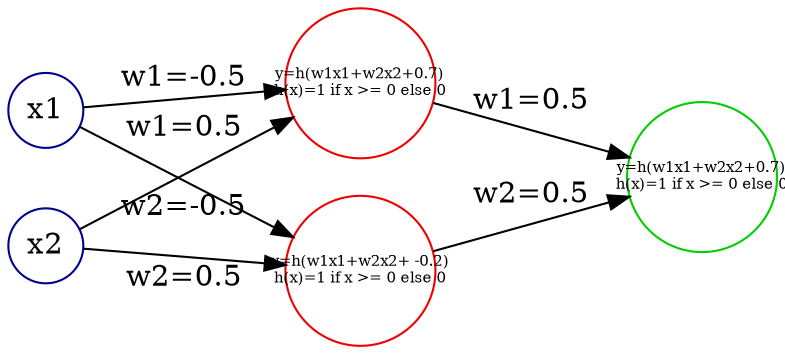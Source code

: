 digraph or_gate {

    rankdir=LR
	splines=line
        
    node [fixedsize=true, label=""];

    subgraph input_layer {
		label = "input layer";
		color=white;
		node [
			style=solid,
			color=blue4, 
			shape=circle
		];
		x1 [label=x1];
		x2 [label=x2];
	}

	subgraph hidden_layer {
		label = "hidden layer";
		color=white;
		node [
			style=solid,
			color=red2, 
			shape=circle,
			height = 1,
    		width = 1,
			fontsize = 7,
		];
		s1 [label="y=h(w1x1+w2x2+0.7)\nh(x)=1 if x >= 0 else 0"];
		s2 [label="y=h(w1x1+w2x2+ -0.2)\nh(x)=1 if x >= 0 else 0"];
	}

	subgraph ouput_layer {
		label = "output layer";
		color=white;
		node [
			style=solid,
			color=green3, 
			shape=circle,
			height = 1,
    		width = 1,
			fontsize = 7,
		];
		y [label="y=h(w1x1+w2x2+0.7)\nh(x)=1 if x >= 0 else 0"];
	}

    x1 -> s1 [ label = "w1=-0.5" ];
    x2 -> s1 [ label = "w2=-0.5" ];
    x1 -> s2 [ label = "w1=0.5" ];
    x2 -> s2 [ label = "w2=0.5" ];
	s1 -> y [ label = "w1=0.5" ];
	s2 -> y [ label = "w2=0.5" ];
}